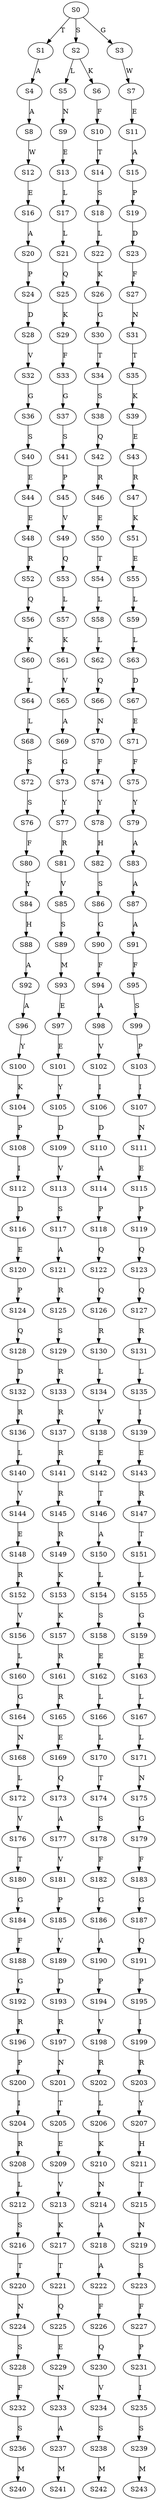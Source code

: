 strict digraph  {
	S0 -> S1 [ label = T ];
	S0 -> S2 [ label = S ];
	S0 -> S3 [ label = G ];
	S1 -> S4 [ label = A ];
	S2 -> S5 [ label = L ];
	S2 -> S6 [ label = K ];
	S3 -> S7 [ label = W ];
	S4 -> S8 [ label = A ];
	S5 -> S9 [ label = N ];
	S6 -> S10 [ label = F ];
	S7 -> S11 [ label = E ];
	S8 -> S12 [ label = W ];
	S9 -> S13 [ label = E ];
	S10 -> S14 [ label = T ];
	S11 -> S15 [ label = A ];
	S12 -> S16 [ label = E ];
	S13 -> S17 [ label = L ];
	S14 -> S18 [ label = S ];
	S15 -> S19 [ label = P ];
	S16 -> S20 [ label = A ];
	S17 -> S21 [ label = L ];
	S18 -> S22 [ label = L ];
	S19 -> S23 [ label = D ];
	S20 -> S24 [ label = P ];
	S21 -> S25 [ label = Q ];
	S22 -> S26 [ label = K ];
	S23 -> S27 [ label = F ];
	S24 -> S28 [ label = D ];
	S25 -> S29 [ label = K ];
	S26 -> S30 [ label = G ];
	S27 -> S31 [ label = N ];
	S28 -> S32 [ label = V ];
	S29 -> S33 [ label = F ];
	S30 -> S34 [ label = T ];
	S31 -> S35 [ label = T ];
	S32 -> S36 [ label = G ];
	S33 -> S37 [ label = G ];
	S34 -> S38 [ label = S ];
	S35 -> S39 [ label = K ];
	S36 -> S40 [ label = S ];
	S37 -> S41 [ label = S ];
	S38 -> S42 [ label = Q ];
	S39 -> S43 [ label = E ];
	S40 -> S44 [ label = E ];
	S41 -> S45 [ label = P ];
	S42 -> S46 [ label = R ];
	S43 -> S47 [ label = R ];
	S44 -> S48 [ label = E ];
	S45 -> S49 [ label = V ];
	S46 -> S50 [ label = E ];
	S47 -> S51 [ label = K ];
	S48 -> S52 [ label = R ];
	S49 -> S53 [ label = Q ];
	S50 -> S54 [ label = T ];
	S51 -> S55 [ label = E ];
	S52 -> S56 [ label = Q ];
	S53 -> S57 [ label = L ];
	S54 -> S58 [ label = L ];
	S55 -> S59 [ label = L ];
	S56 -> S60 [ label = K ];
	S57 -> S61 [ label = K ];
	S58 -> S62 [ label = L ];
	S59 -> S63 [ label = L ];
	S60 -> S64 [ label = L ];
	S61 -> S65 [ label = V ];
	S62 -> S66 [ label = Q ];
	S63 -> S67 [ label = D ];
	S64 -> S68 [ label = L ];
	S65 -> S69 [ label = A ];
	S66 -> S70 [ label = N ];
	S67 -> S71 [ label = E ];
	S68 -> S72 [ label = S ];
	S69 -> S73 [ label = G ];
	S70 -> S74 [ label = F ];
	S71 -> S75 [ label = F ];
	S72 -> S76 [ label = S ];
	S73 -> S77 [ label = Y ];
	S74 -> S78 [ label = Y ];
	S75 -> S79 [ label = Y ];
	S76 -> S80 [ label = F ];
	S77 -> S81 [ label = R ];
	S78 -> S82 [ label = H ];
	S79 -> S83 [ label = A ];
	S80 -> S84 [ label = Y ];
	S81 -> S85 [ label = V ];
	S82 -> S86 [ label = S ];
	S83 -> S87 [ label = A ];
	S84 -> S88 [ label = H ];
	S85 -> S89 [ label = S ];
	S86 -> S90 [ label = G ];
	S87 -> S91 [ label = A ];
	S88 -> S92 [ label = A ];
	S89 -> S93 [ label = M ];
	S90 -> S94 [ label = F ];
	S91 -> S95 [ label = F ];
	S92 -> S96 [ label = A ];
	S93 -> S97 [ label = E ];
	S94 -> S98 [ label = A ];
	S95 -> S99 [ label = S ];
	S96 -> S100 [ label = Y ];
	S97 -> S101 [ label = E ];
	S98 -> S102 [ label = V ];
	S99 -> S103 [ label = P ];
	S100 -> S104 [ label = K ];
	S101 -> S105 [ label = Y ];
	S102 -> S106 [ label = I ];
	S103 -> S107 [ label = I ];
	S104 -> S108 [ label = P ];
	S105 -> S109 [ label = D ];
	S106 -> S110 [ label = D ];
	S107 -> S111 [ label = N ];
	S108 -> S112 [ label = I ];
	S109 -> S113 [ label = V ];
	S110 -> S114 [ label = A ];
	S111 -> S115 [ label = E ];
	S112 -> S116 [ label = D ];
	S113 -> S117 [ label = S ];
	S114 -> S118 [ label = P ];
	S115 -> S119 [ label = P ];
	S116 -> S120 [ label = E ];
	S117 -> S121 [ label = A ];
	S118 -> S122 [ label = Q ];
	S119 -> S123 [ label = Q ];
	S120 -> S124 [ label = P ];
	S121 -> S125 [ label = R ];
	S122 -> S126 [ label = Q ];
	S123 -> S127 [ label = Q ];
	S124 -> S128 [ label = Q ];
	S125 -> S129 [ label = S ];
	S126 -> S130 [ label = R ];
	S127 -> S131 [ label = R ];
	S128 -> S132 [ label = D ];
	S129 -> S133 [ label = R ];
	S130 -> S134 [ label = L ];
	S131 -> S135 [ label = L ];
	S132 -> S136 [ label = R ];
	S133 -> S137 [ label = R ];
	S134 -> S138 [ label = V ];
	S135 -> S139 [ label = I ];
	S136 -> S140 [ label = L ];
	S137 -> S141 [ label = R ];
	S138 -> S142 [ label = E ];
	S139 -> S143 [ label = E ];
	S140 -> S144 [ label = V ];
	S141 -> S145 [ label = R ];
	S142 -> S146 [ label = T ];
	S143 -> S147 [ label = R ];
	S144 -> S148 [ label = E ];
	S145 -> S149 [ label = R ];
	S146 -> S150 [ label = A ];
	S147 -> S151 [ label = T ];
	S148 -> S152 [ label = R ];
	S149 -> S153 [ label = K ];
	S150 -> S154 [ label = L ];
	S151 -> S155 [ label = L ];
	S152 -> S156 [ label = V ];
	S153 -> S157 [ label = K ];
	S154 -> S158 [ label = S ];
	S155 -> S159 [ label = G ];
	S156 -> S160 [ label = L ];
	S157 -> S161 [ label = R ];
	S158 -> S162 [ label = E ];
	S159 -> S163 [ label = E ];
	S160 -> S164 [ label = G ];
	S161 -> S165 [ label = R ];
	S162 -> S166 [ label = L ];
	S163 -> S167 [ label = L ];
	S164 -> S168 [ label = N ];
	S165 -> S169 [ label = E ];
	S166 -> S170 [ label = L ];
	S167 -> S171 [ label = L ];
	S168 -> S172 [ label = L ];
	S169 -> S173 [ label = Q ];
	S170 -> S174 [ label = T ];
	S171 -> S175 [ label = N ];
	S172 -> S176 [ label = V ];
	S173 -> S177 [ label = A ];
	S174 -> S178 [ label = S ];
	S175 -> S179 [ label = G ];
	S176 -> S180 [ label = T ];
	S177 -> S181 [ label = V ];
	S178 -> S182 [ label = F ];
	S179 -> S183 [ label = F ];
	S180 -> S184 [ label = G ];
	S181 -> S185 [ label = P ];
	S182 -> S186 [ label = G ];
	S183 -> S187 [ label = G ];
	S184 -> S188 [ label = F ];
	S185 -> S189 [ label = V ];
	S186 -> S190 [ label = A ];
	S187 -> S191 [ label = Q ];
	S188 -> S192 [ label = G ];
	S189 -> S193 [ label = D ];
	S190 -> S194 [ label = P ];
	S191 -> S195 [ label = P ];
	S192 -> S196 [ label = R ];
	S193 -> S197 [ label = R ];
	S194 -> S198 [ label = V ];
	S195 -> S199 [ label = I ];
	S196 -> S200 [ label = P ];
	S197 -> S201 [ label = N ];
	S198 -> S202 [ label = R ];
	S199 -> S203 [ label = R ];
	S200 -> S204 [ label = I ];
	S201 -> S205 [ label = T ];
	S202 -> S206 [ label = L ];
	S203 -> S207 [ label = Y ];
	S204 -> S208 [ label = R ];
	S205 -> S209 [ label = E ];
	S206 -> S210 [ label = K ];
	S207 -> S211 [ label = H ];
	S208 -> S212 [ label = L ];
	S209 -> S213 [ label = V ];
	S210 -> S214 [ label = N ];
	S211 -> S215 [ label = T ];
	S212 -> S216 [ label = S ];
	S213 -> S217 [ label = K ];
	S214 -> S218 [ label = A ];
	S215 -> S219 [ label = N ];
	S216 -> S220 [ label = T ];
	S217 -> S221 [ label = T ];
	S218 -> S222 [ label = A ];
	S219 -> S223 [ label = S ];
	S220 -> S224 [ label = N ];
	S221 -> S225 [ label = Q ];
	S222 -> S226 [ label = F ];
	S223 -> S227 [ label = F ];
	S224 -> S228 [ label = S ];
	S225 -> S229 [ label = E ];
	S226 -> S230 [ label = Q ];
	S227 -> S231 [ label = P ];
	S228 -> S232 [ label = F ];
	S229 -> S233 [ label = N ];
	S230 -> S234 [ label = V ];
	S231 -> S235 [ label = I ];
	S232 -> S236 [ label = S ];
	S233 -> S237 [ label = A ];
	S234 -> S238 [ label = S ];
	S235 -> S239 [ label = S ];
	S236 -> S240 [ label = M ];
	S237 -> S241 [ label = M ];
	S238 -> S242 [ label = M ];
	S239 -> S243 [ label = M ];
}
